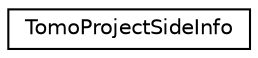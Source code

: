 digraph "Graphical Class Hierarchy"
{
  edge [fontname="Helvetica",fontsize="10",labelfontname="Helvetica",labelfontsize="10"];
  node [fontname="Helvetica",fontsize="10",shape=record];
  rankdir="LR";
  Node0 [label="TomoProjectSideInfo",height=0.2,width=0.4,color="black", fillcolor="white", style="filled",URL="$classTomoProjectSideInfo.html"];
}

